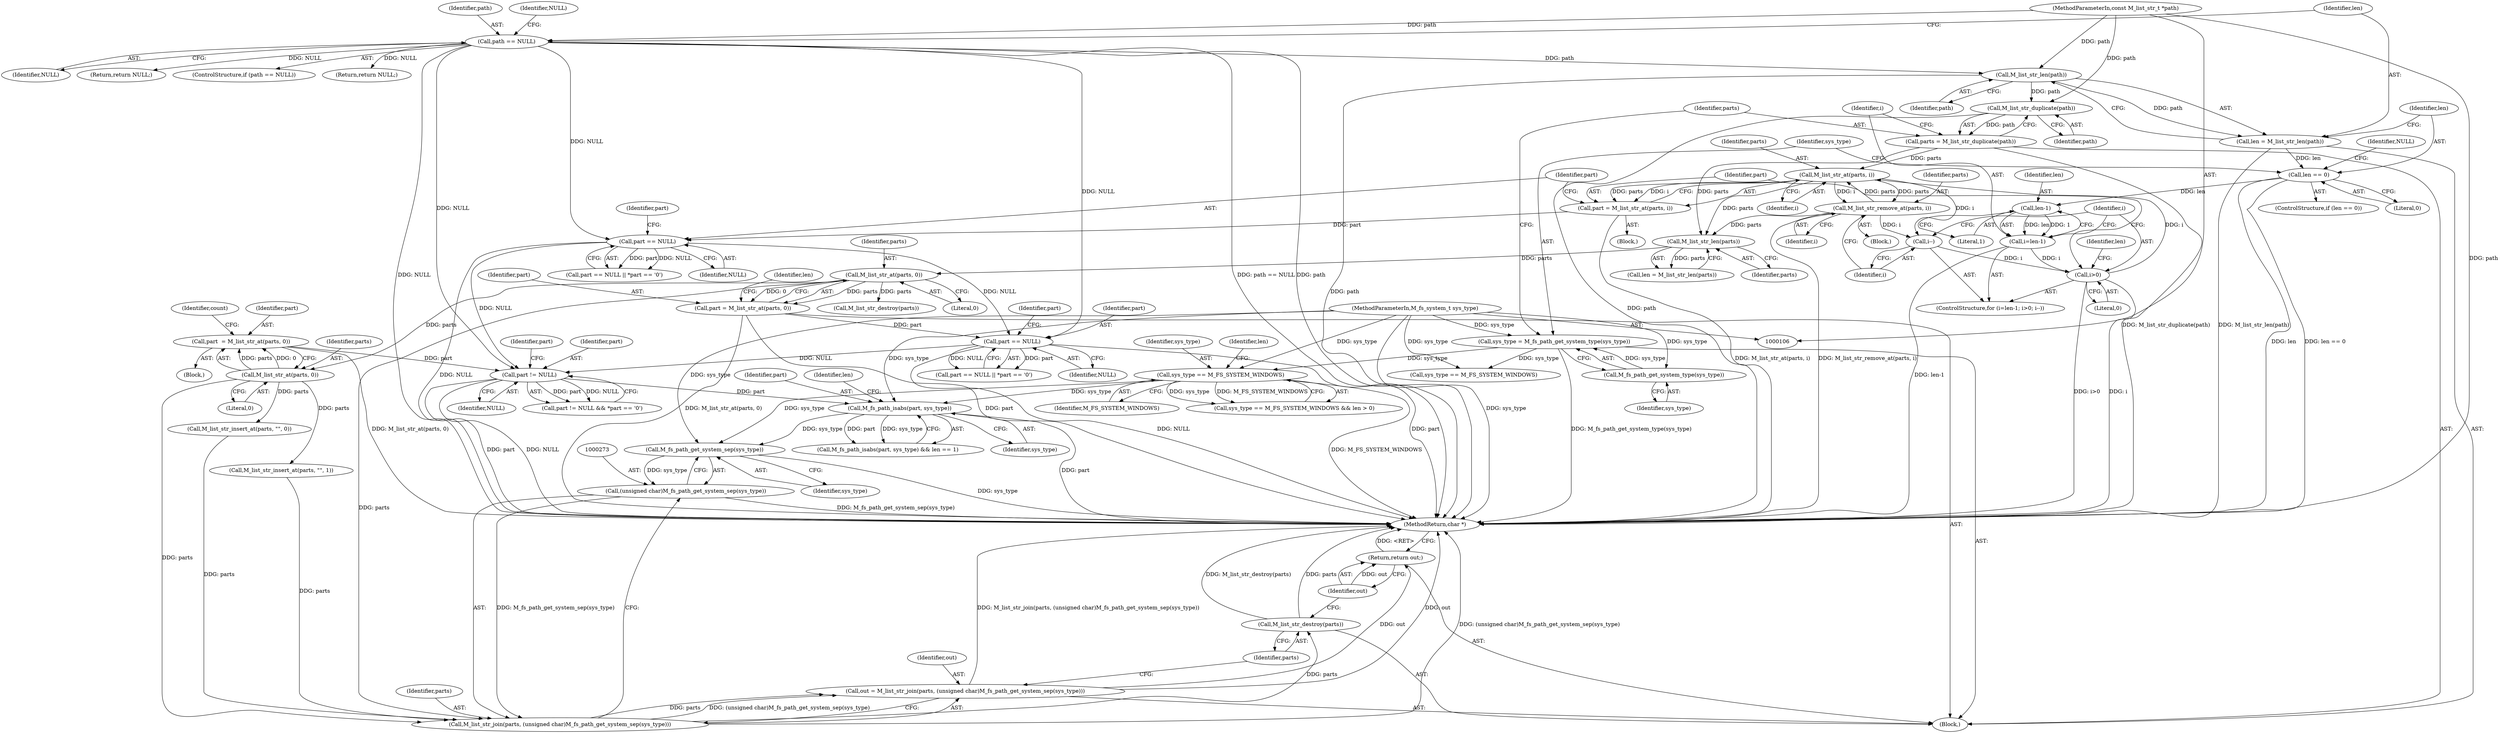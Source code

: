 digraph "0_mstdlib_db124b8f607dd0a40a9aef2d4d468fad433522a7_5@API" {
"1000274" [label="(Call,M_fs_path_get_system_sep(sys_type))"];
"1000257" [label="(Call,M_fs_path_isabs(part, sys_type))"];
"1000232" [label="(Call,part != NULL)"];
"1000217" [label="(Call,part  = M_list_str_at(parts, 0))"];
"1000219" [label="(Call,M_list_str_at(parts, 0))"];
"1000178" [label="(Call,M_list_str_at(parts, 0))"];
"1000174" [label="(Call,M_list_str_len(parts))"];
"1000156" [label="(Call,M_list_str_at(parts, i))"];
"1000138" [label="(Call,parts = M_list_str_duplicate(path))"];
"1000140" [label="(Call,M_list_str_duplicate(path))"];
"1000125" [label="(Call,M_list_str_len(path))"];
"1000117" [label="(Call,path == NULL)"];
"1000107" [label="(MethodParameterIn,const M_list_str_t *path)"];
"1000169" [label="(Call,M_list_str_remove_at(parts, i))"];
"1000148" [label="(Call,i>0)"];
"1000151" [label="(Call,i--)"];
"1000143" [label="(Call,i=len-1)"];
"1000145" [label="(Call,len-1)"];
"1000128" [label="(Call,len == 0)"];
"1000123" [label="(Call,len = M_list_str_len(path))"];
"1000187" [label="(Call,part == NULL)"];
"1000176" [label="(Call,part = M_list_str_at(parts, 0))"];
"1000161" [label="(Call,part == NULL)"];
"1000154" [label="(Call,part = M_list_str_at(parts, i))"];
"1000210" [label="(Call,sys_type == M_FS_SYSTEM_WINDOWS)"];
"1000134" [label="(Call,sys_type = M_fs_path_get_system_type(sys_type))"];
"1000136" [label="(Call,M_fs_path_get_system_type(sys_type))"];
"1000108" [label="(MethodParameterIn,M_fs_system_t sys_type)"];
"1000272" [label="(Call,(unsigned char)M_fs_path_get_system_sep(sys_type))"];
"1000270" [label="(Call,M_list_str_join(parts, (unsigned char)M_fs_path_get_system_sep(sys_type)))"];
"1000268" [label="(Call,out = M_list_str_join(parts, (unsigned char)M_fs_path_get_system_sep(sys_type)))"];
"1000278" [label="(Return,return out;)"];
"1000276" [label="(Call,M_list_str_destroy(parts))"];
"1000150" [label="(Literal,0)"];
"1000175" [label="(Identifier,parts)"];
"1000143" [label="(Call,i=len-1)"];
"1000180" [label="(Literal,0)"];
"1000141" [label="(Identifier,path)"];
"1000161" [label="(Call,part == NULL)"];
"1000169" [label="(Call,M_list_str_remove_at(parts, i))"];
"1000119" [label="(Identifier,NULL)"];
"1000133" [label="(Identifier,NULL)"];
"1000210" [label="(Call,sys_type == M_FS_SYSTEM_WINDOWS)"];
"1000233" [label="(Identifier,part)"];
"1000177" [label="(Identifier,part)"];
"1000140" [label="(Call,M_list_str_duplicate(path))"];
"1000134" [label="(Call,sys_type = M_fs_path_get_system_type(sys_type))"];
"1000276" [label="(Call,M_list_str_destroy(parts))"];
"1000274" [label="(Call,M_fs_path_get_system_sep(sys_type))"];
"1000256" [label="(Call,M_fs_path_isabs(part, sys_type) && len == 1)"];
"1000107" [label="(MethodParameterIn,const M_list_str_t *path)"];
"1000212" [label="(Identifier,M_FS_SYSTEM_WINDOWS)"];
"1000209" [label="(Call,sys_type == M_FS_SYSTEM_WINDOWS && len > 0)"];
"1000220" [label="(Identifier,parts)"];
"1000269" [label="(Identifier,out)"];
"1000277" [label="(Identifier,parts)"];
"1000279" [label="(Identifier,out)"];
"1000234" [label="(Identifier,NULL)"];
"1000187" [label="(Call,part == NULL)"];
"1000127" [label="(ControlStructure,if (len == 0))"];
"1000214" [label="(Identifier,len)"];
"1000261" [label="(Identifier,len)"];
"1000151" [label="(Call,i--)"];
"1000122" [label="(Identifier,NULL)"];
"1000155" [label="(Identifier,part)"];
"1000162" [label="(Identifier,part)"];
"1000275" [label="(Identifier,sys_type)"];
"1000217" [label="(Call,part  = M_list_str_at(parts, 0))"];
"1000270" [label="(Call,M_list_str_join(parts, (unsigned char)M_fs_path_get_system_sep(sys_type)))"];
"1000128" [label="(Call,len == 0)"];
"1000136" [label="(Call,M_fs_path_get_system_type(sys_type))"];
"1000121" [label="(Return,return NULL;)"];
"1000280" [label="(MethodReturn,char *)"];
"1000258" [label="(Identifier,part)"];
"1000135" [label="(Identifier,sys_type)"];
"1000156" [label="(Call,M_list_str_at(parts, i))"];
"1000198" [label="(Call,sys_type == M_FS_SYSTEM_WINDOWS)"];
"1000250" [label="(Call,M_list_str_insert_at(parts, \"\", 0))"];
"1000145" [label="(Call,len-1)"];
"1000126" [label="(Identifier,path)"];
"1000232" [label="(Call,part != NULL)"];
"1000168" [label="(Block,)"];
"1000148" [label="(Call,i>0)"];
"1000172" [label="(Call,len = M_list_str_len(parts))"];
"1000109" [label="(Block,)"];
"1000154" [label="(Call,part = M_list_str_at(parts, i))"];
"1000186" [label="(Call,part == NULL || *part == '\0')"];
"1000142" [label="(ControlStructure,for (i=len-1; i>0; i--))"];
"1000116" [label="(ControlStructure,if (path == NULL))"];
"1000231" [label="(Call,part != NULL && *part == '\0')"];
"1000166" [label="(Identifier,part)"];
"1000144" [label="(Identifier,i)"];
"1000130" [label="(Literal,0)"];
"1000271" [label="(Identifier,parts)"];
"1000125" [label="(Call,M_list_str_len(path))"];
"1000223" [label="(Identifier,count)"];
"1000189" [label="(Identifier,NULL)"];
"1000173" [label="(Identifier,len)"];
"1000147" [label="(Literal,1)"];
"1000195" [label="(Call,M_list_str_destroy(parts))"];
"1000192" [label="(Identifier,part)"];
"1000272" [label="(Call,(unsigned char)M_fs_path_get_system_sep(sys_type))"];
"1000123" [label="(Call,len = M_list_str_len(path))"];
"1000237" [label="(Identifier,part)"];
"1000158" [label="(Identifier,i)"];
"1000219" [label="(Call,M_list_str_at(parts, 0))"];
"1000211" [label="(Identifier,sys_type)"];
"1000132" [label="(Return,return NULL;)"];
"1000117" [label="(Call,path == NULL)"];
"1000118" [label="(Identifier,path)"];
"1000184" [label="(Identifier,len)"];
"1000176" [label="(Call,part = M_list_str_at(parts, 0))"];
"1000160" [label="(Call,part == NULL || *part == '\0')"];
"1000216" [label="(Block,)"];
"1000139" [label="(Identifier,parts)"];
"1000153" [label="(Block,)"];
"1000278" [label="(Return,return out;)"];
"1000221" [label="(Literal,0)"];
"1000174" [label="(Call,M_list_str_len(parts))"];
"1000137" [label="(Identifier,sys_type)"];
"1000171" [label="(Identifier,i)"];
"1000157" [label="(Identifier,parts)"];
"1000257" [label="(Call,M_fs_path_isabs(part, sys_type))"];
"1000179" [label="(Identifier,parts)"];
"1000138" [label="(Call,parts = M_list_str_duplicate(path))"];
"1000152" [label="(Identifier,i)"];
"1000170" [label="(Identifier,parts)"];
"1000178" [label="(Call,M_list_str_at(parts, 0))"];
"1000264" [label="(Call,M_list_str_insert_at(parts, \"\", 1))"];
"1000108" [label="(MethodParameterIn,M_fs_system_t sys_type)"];
"1000149" [label="(Identifier,i)"];
"1000124" [label="(Identifier,len)"];
"1000129" [label="(Identifier,len)"];
"1000259" [label="(Identifier,sys_type)"];
"1000146" [label="(Identifier,len)"];
"1000188" [label="(Identifier,part)"];
"1000268" [label="(Call,out = M_list_str_join(parts, (unsigned char)M_fs_path_get_system_sep(sys_type)))"];
"1000163" [label="(Identifier,NULL)"];
"1000218" [label="(Identifier,part)"];
"1000274" -> "1000272"  [label="AST: "];
"1000274" -> "1000275"  [label="CFG: "];
"1000275" -> "1000274"  [label="AST: "];
"1000272" -> "1000274"  [label="CFG: "];
"1000274" -> "1000280"  [label="DDG: sys_type"];
"1000274" -> "1000272"  [label="DDG: sys_type"];
"1000257" -> "1000274"  [label="DDG: sys_type"];
"1000210" -> "1000274"  [label="DDG: sys_type"];
"1000108" -> "1000274"  [label="DDG: sys_type"];
"1000257" -> "1000256"  [label="AST: "];
"1000257" -> "1000259"  [label="CFG: "];
"1000258" -> "1000257"  [label="AST: "];
"1000259" -> "1000257"  [label="AST: "];
"1000261" -> "1000257"  [label="CFG: "];
"1000256" -> "1000257"  [label="CFG: "];
"1000257" -> "1000280"  [label="DDG: part"];
"1000257" -> "1000256"  [label="DDG: part"];
"1000257" -> "1000256"  [label="DDG: sys_type"];
"1000232" -> "1000257"  [label="DDG: part"];
"1000210" -> "1000257"  [label="DDG: sys_type"];
"1000108" -> "1000257"  [label="DDG: sys_type"];
"1000232" -> "1000231"  [label="AST: "];
"1000232" -> "1000234"  [label="CFG: "];
"1000233" -> "1000232"  [label="AST: "];
"1000234" -> "1000232"  [label="AST: "];
"1000237" -> "1000232"  [label="CFG: "];
"1000231" -> "1000232"  [label="CFG: "];
"1000232" -> "1000280"  [label="DDG: part"];
"1000232" -> "1000280"  [label="DDG: NULL"];
"1000232" -> "1000231"  [label="DDG: part"];
"1000232" -> "1000231"  [label="DDG: NULL"];
"1000217" -> "1000232"  [label="DDG: part"];
"1000187" -> "1000232"  [label="DDG: NULL"];
"1000117" -> "1000232"  [label="DDG: NULL"];
"1000161" -> "1000232"  [label="DDG: NULL"];
"1000217" -> "1000216"  [label="AST: "];
"1000217" -> "1000219"  [label="CFG: "];
"1000218" -> "1000217"  [label="AST: "];
"1000219" -> "1000217"  [label="AST: "];
"1000223" -> "1000217"  [label="CFG: "];
"1000217" -> "1000280"  [label="DDG: M_list_str_at(parts, 0)"];
"1000219" -> "1000217"  [label="DDG: parts"];
"1000219" -> "1000217"  [label="DDG: 0"];
"1000219" -> "1000221"  [label="CFG: "];
"1000220" -> "1000219"  [label="AST: "];
"1000221" -> "1000219"  [label="AST: "];
"1000178" -> "1000219"  [label="DDG: parts"];
"1000219" -> "1000250"  [label="DDG: parts"];
"1000219" -> "1000264"  [label="DDG: parts"];
"1000219" -> "1000270"  [label="DDG: parts"];
"1000178" -> "1000176"  [label="AST: "];
"1000178" -> "1000180"  [label="CFG: "];
"1000179" -> "1000178"  [label="AST: "];
"1000180" -> "1000178"  [label="AST: "];
"1000176" -> "1000178"  [label="CFG: "];
"1000178" -> "1000176"  [label="DDG: parts"];
"1000178" -> "1000176"  [label="DDG: 0"];
"1000174" -> "1000178"  [label="DDG: parts"];
"1000178" -> "1000195"  [label="DDG: parts"];
"1000178" -> "1000270"  [label="DDG: parts"];
"1000174" -> "1000172"  [label="AST: "];
"1000174" -> "1000175"  [label="CFG: "];
"1000175" -> "1000174"  [label="AST: "];
"1000172" -> "1000174"  [label="CFG: "];
"1000174" -> "1000172"  [label="DDG: parts"];
"1000156" -> "1000174"  [label="DDG: parts"];
"1000138" -> "1000174"  [label="DDG: parts"];
"1000169" -> "1000174"  [label="DDG: parts"];
"1000156" -> "1000154"  [label="AST: "];
"1000156" -> "1000158"  [label="CFG: "];
"1000157" -> "1000156"  [label="AST: "];
"1000158" -> "1000156"  [label="AST: "];
"1000154" -> "1000156"  [label="CFG: "];
"1000156" -> "1000151"  [label="DDG: i"];
"1000156" -> "1000154"  [label="DDG: parts"];
"1000156" -> "1000154"  [label="DDG: i"];
"1000138" -> "1000156"  [label="DDG: parts"];
"1000169" -> "1000156"  [label="DDG: parts"];
"1000148" -> "1000156"  [label="DDG: i"];
"1000156" -> "1000169"  [label="DDG: parts"];
"1000156" -> "1000169"  [label="DDG: i"];
"1000138" -> "1000109"  [label="AST: "];
"1000138" -> "1000140"  [label="CFG: "];
"1000139" -> "1000138"  [label="AST: "];
"1000140" -> "1000138"  [label="AST: "];
"1000144" -> "1000138"  [label="CFG: "];
"1000138" -> "1000280"  [label="DDG: M_list_str_duplicate(path)"];
"1000140" -> "1000138"  [label="DDG: path"];
"1000140" -> "1000141"  [label="CFG: "];
"1000141" -> "1000140"  [label="AST: "];
"1000140" -> "1000280"  [label="DDG: path"];
"1000125" -> "1000140"  [label="DDG: path"];
"1000107" -> "1000140"  [label="DDG: path"];
"1000125" -> "1000123"  [label="AST: "];
"1000125" -> "1000126"  [label="CFG: "];
"1000126" -> "1000125"  [label="AST: "];
"1000123" -> "1000125"  [label="CFG: "];
"1000125" -> "1000280"  [label="DDG: path"];
"1000125" -> "1000123"  [label="DDG: path"];
"1000117" -> "1000125"  [label="DDG: path"];
"1000107" -> "1000125"  [label="DDG: path"];
"1000117" -> "1000116"  [label="AST: "];
"1000117" -> "1000119"  [label="CFG: "];
"1000118" -> "1000117"  [label="AST: "];
"1000119" -> "1000117"  [label="AST: "];
"1000122" -> "1000117"  [label="CFG: "];
"1000124" -> "1000117"  [label="CFG: "];
"1000117" -> "1000280"  [label="DDG: path == NULL"];
"1000117" -> "1000280"  [label="DDG: path"];
"1000117" -> "1000280"  [label="DDG: NULL"];
"1000107" -> "1000117"  [label="DDG: path"];
"1000117" -> "1000121"  [label="DDG: NULL"];
"1000117" -> "1000132"  [label="DDG: NULL"];
"1000117" -> "1000161"  [label="DDG: NULL"];
"1000117" -> "1000187"  [label="DDG: NULL"];
"1000107" -> "1000106"  [label="AST: "];
"1000107" -> "1000280"  [label="DDG: path"];
"1000169" -> "1000168"  [label="AST: "];
"1000169" -> "1000171"  [label="CFG: "];
"1000170" -> "1000169"  [label="AST: "];
"1000171" -> "1000169"  [label="AST: "];
"1000152" -> "1000169"  [label="CFG: "];
"1000169" -> "1000280"  [label="DDG: M_list_str_remove_at(parts, i)"];
"1000169" -> "1000151"  [label="DDG: i"];
"1000148" -> "1000142"  [label="AST: "];
"1000148" -> "1000150"  [label="CFG: "];
"1000149" -> "1000148"  [label="AST: "];
"1000150" -> "1000148"  [label="AST: "];
"1000155" -> "1000148"  [label="CFG: "];
"1000173" -> "1000148"  [label="CFG: "];
"1000148" -> "1000280"  [label="DDG: i"];
"1000148" -> "1000280"  [label="DDG: i>0"];
"1000151" -> "1000148"  [label="DDG: i"];
"1000143" -> "1000148"  [label="DDG: i"];
"1000151" -> "1000142"  [label="AST: "];
"1000151" -> "1000152"  [label="CFG: "];
"1000152" -> "1000151"  [label="AST: "];
"1000149" -> "1000151"  [label="CFG: "];
"1000143" -> "1000142"  [label="AST: "];
"1000143" -> "1000145"  [label="CFG: "];
"1000144" -> "1000143"  [label="AST: "];
"1000145" -> "1000143"  [label="AST: "];
"1000149" -> "1000143"  [label="CFG: "];
"1000143" -> "1000280"  [label="DDG: len-1"];
"1000145" -> "1000143"  [label="DDG: len"];
"1000145" -> "1000143"  [label="DDG: 1"];
"1000145" -> "1000147"  [label="CFG: "];
"1000146" -> "1000145"  [label="AST: "];
"1000147" -> "1000145"  [label="AST: "];
"1000128" -> "1000145"  [label="DDG: len"];
"1000128" -> "1000127"  [label="AST: "];
"1000128" -> "1000130"  [label="CFG: "];
"1000129" -> "1000128"  [label="AST: "];
"1000130" -> "1000128"  [label="AST: "];
"1000133" -> "1000128"  [label="CFG: "];
"1000135" -> "1000128"  [label="CFG: "];
"1000128" -> "1000280"  [label="DDG: len"];
"1000128" -> "1000280"  [label="DDG: len == 0"];
"1000123" -> "1000128"  [label="DDG: len"];
"1000123" -> "1000109"  [label="AST: "];
"1000124" -> "1000123"  [label="AST: "];
"1000129" -> "1000123"  [label="CFG: "];
"1000123" -> "1000280"  [label="DDG: M_list_str_len(path)"];
"1000187" -> "1000186"  [label="AST: "];
"1000187" -> "1000189"  [label="CFG: "];
"1000188" -> "1000187"  [label="AST: "];
"1000189" -> "1000187"  [label="AST: "];
"1000192" -> "1000187"  [label="CFG: "];
"1000186" -> "1000187"  [label="CFG: "];
"1000187" -> "1000280"  [label="DDG: part"];
"1000187" -> "1000280"  [label="DDG: NULL"];
"1000187" -> "1000186"  [label="DDG: part"];
"1000187" -> "1000186"  [label="DDG: NULL"];
"1000176" -> "1000187"  [label="DDG: part"];
"1000161" -> "1000187"  [label="DDG: NULL"];
"1000176" -> "1000109"  [label="AST: "];
"1000177" -> "1000176"  [label="AST: "];
"1000184" -> "1000176"  [label="CFG: "];
"1000176" -> "1000280"  [label="DDG: M_list_str_at(parts, 0)"];
"1000176" -> "1000280"  [label="DDG: part"];
"1000161" -> "1000160"  [label="AST: "];
"1000161" -> "1000163"  [label="CFG: "];
"1000162" -> "1000161"  [label="AST: "];
"1000163" -> "1000161"  [label="AST: "];
"1000166" -> "1000161"  [label="CFG: "];
"1000160" -> "1000161"  [label="CFG: "];
"1000161" -> "1000280"  [label="DDG: NULL"];
"1000161" -> "1000160"  [label="DDG: part"];
"1000161" -> "1000160"  [label="DDG: NULL"];
"1000154" -> "1000161"  [label="DDG: part"];
"1000154" -> "1000153"  [label="AST: "];
"1000155" -> "1000154"  [label="AST: "];
"1000162" -> "1000154"  [label="CFG: "];
"1000154" -> "1000280"  [label="DDG: M_list_str_at(parts, i)"];
"1000210" -> "1000209"  [label="AST: "];
"1000210" -> "1000212"  [label="CFG: "];
"1000211" -> "1000210"  [label="AST: "];
"1000212" -> "1000210"  [label="AST: "];
"1000214" -> "1000210"  [label="CFG: "];
"1000209" -> "1000210"  [label="CFG: "];
"1000210" -> "1000280"  [label="DDG: M_FS_SYSTEM_WINDOWS"];
"1000210" -> "1000209"  [label="DDG: sys_type"];
"1000210" -> "1000209"  [label="DDG: M_FS_SYSTEM_WINDOWS"];
"1000134" -> "1000210"  [label="DDG: sys_type"];
"1000108" -> "1000210"  [label="DDG: sys_type"];
"1000134" -> "1000109"  [label="AST: "];
"1000134" -> "1000136"  [label="CFG: "];
"1000135" -> "1000134"  [label="AST: "];
"1000136" -> "1000134"  [label="AST: "];
"1000139" -> "1000134"  [label="CFG: "];
"1000134" -> "1000280"  [label="DDG: M_fs_path_get_system_type(sys_type)"];
"1000136" -> "1000134"  [label="DDG: sys_type"];
"1000108" -> "1000134"  [label="DDG: sys_type"];
"1000134" -> "1000198"  [label="DDG: sys_type"];
"1000136" -> "1000137"  [label="CFG: "];
"1000137" -> "1000136"  [label="AST: "];
"1000108" -> "1000136"  [label="DDG: sys_type"];
"1000108" -> "1000106"  [label="AST: "];
"1000108" -> "1000280"  [label="DDG: sys_type"];
"1000108" -> "1000198"  [label="DDG: sys_type"];
"1000272" -> "1000270"  [label="AST: "];
"1000273" -> "1000272"  [label="AST: "];
"1000270" -> "1000272"  [label="CFG: "];
"1000272" -> "1000280"  [label="DDG: M_fs_path_get_system_sep(sys_type)"];
"1000272" -> "1000270"  [label="DDG: M_fs_path_get_system_sep(sys_type)"];
"1000270" -> "1000268"  [label="AST: "];
"1000271" -> "1000270"  [label="AST: "];
"1000268" -> "1000270"  [label="CFG: "];
"1000270" -> "1000280"  [label="DDG: (unsigned char)M_fs_path_get_system_sep(sys_type)"];
"1000270" -> "1000268"  [label="DDG: parts"];
"1000270" -> "1000268"  [label="DDG: (unsigned char)M_fs_path_get_system_sep(sys_type)"];
"1000250" -> "1000270"  [label="DDG: parts"];
"1000264" -> "1000270"  [label="DDG: parts"];
"1000270" -> "1000276"  [label="DDG: parts"];
"1000268" -> "1000109"  [label="AST: "];
"1000269" -> "1000268"  [label="AST: "];
"1000277" -> "1000268"  [label="CFG: "];
"1000268" -> "1000280"  [label="DDG: out"];
"1000268" -> "1000280"  [label="DDG: M_list_str_join(parts, (unsigned char)M_fs_path_get_system_sep(sys_type))"];
"1000268" -> "1000278"  [label="DDG: out"];
"1000278" -> "1000109"  [label="AST: "];
"1000278" -> "1000279"  [label="CFG: "];
"1000279" -> "1000278"  [label="AST: "];
"1000280" -> "1000278"  [label="CFG: "];
"1000278" -> "1000280"  [label="DDG: <RET>"];
"1000279" -> "1000278"  [label="DDG: out"];
"1000276" -> "1000109"  [label="AST: "];
"1000276" -> "1000277"  [label="CFG: "];
"1000277" -> "1000276"  [label="AST: "];
"1000279" -> "1000276"  [label="CFG: "];
"1000276" -> "1000280"  [label="DDG: M_list_str_destroy(parts)"];
"1000276" -> "1000280"  [label="DDG: parts"];
}
